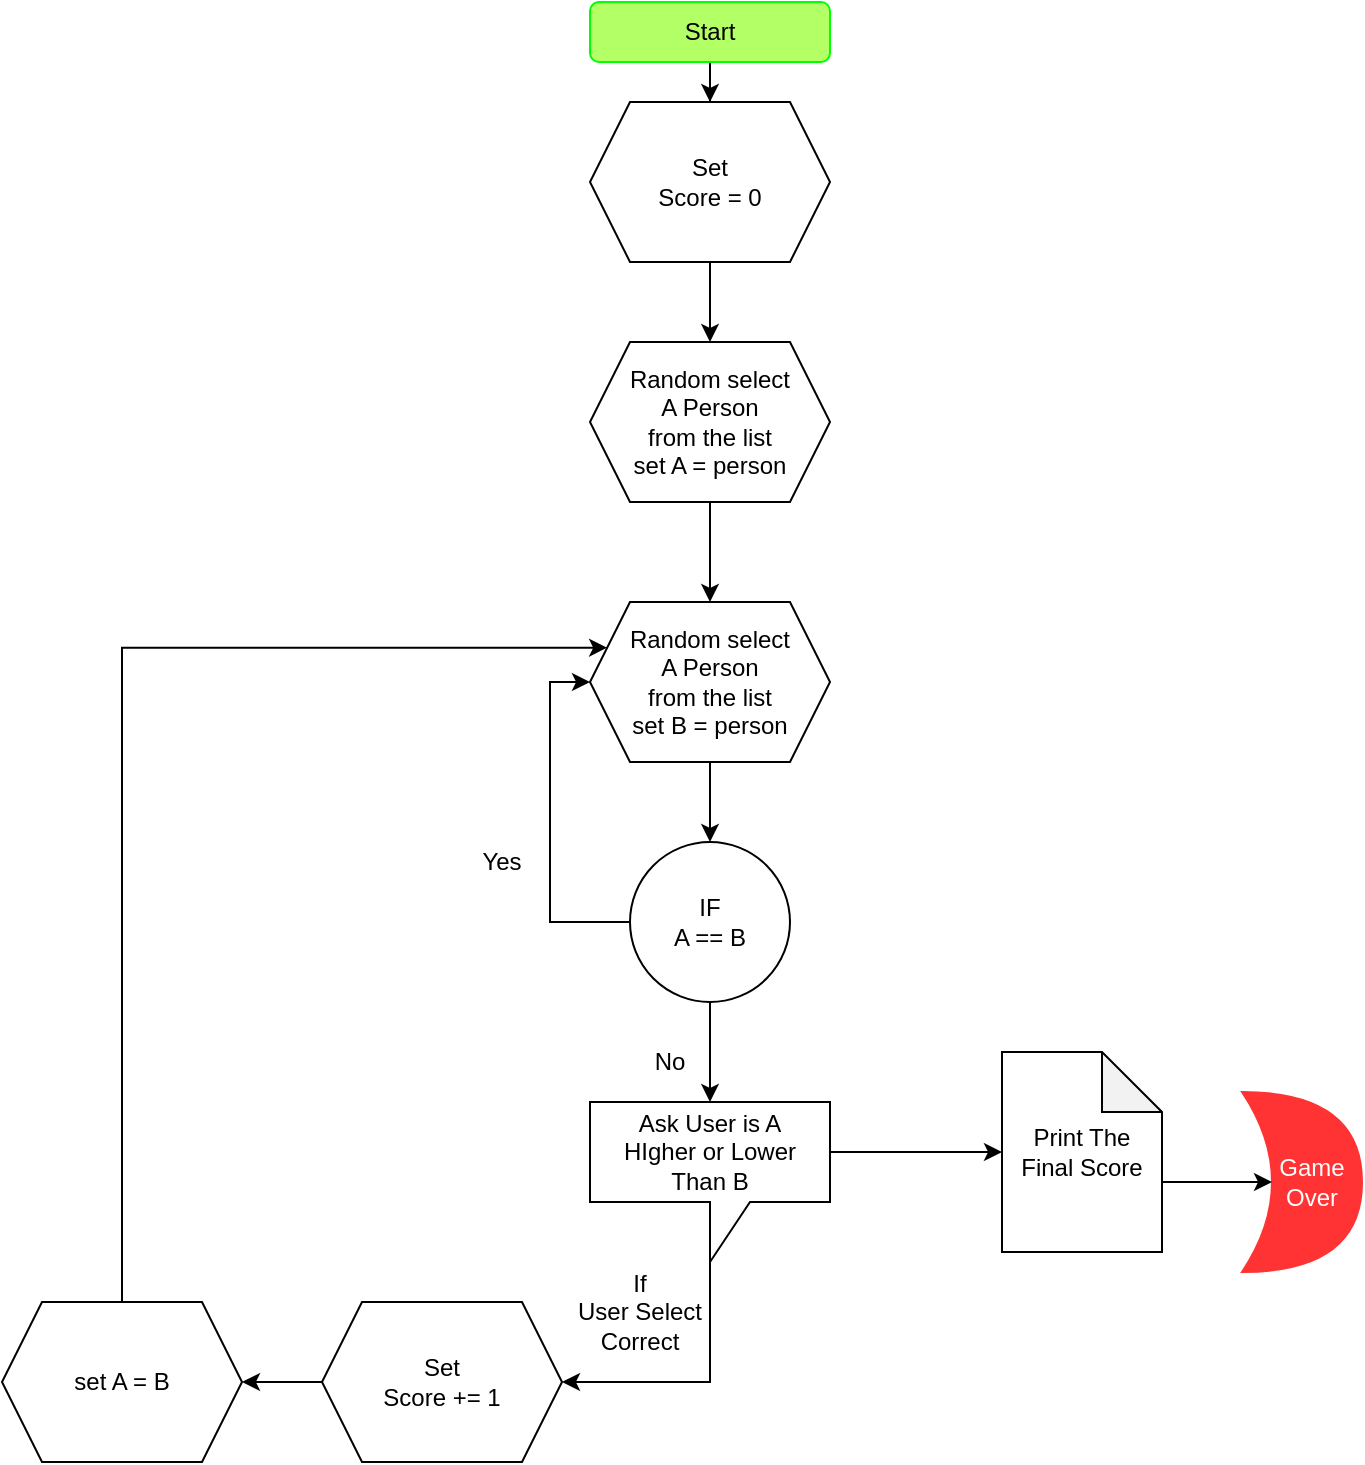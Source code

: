 <mxfile version="15.2.7" type="device"><diagram id="rOnQPfrvySljSZG6NofQ" name="Page-1"><mxGraphModel dx="1810" dy="1343" grid="1" gridSize="10" guides="1" tooltips="1" connect="1" arrows="1" fold="1" page="1" pageScale="1" pageWidth="827" pageHeight="1169" math="0" shadow="0"><root><mxCell id="0"/><mxCell id="1" parent="0"/><mxCell id="Un0S44XetgGX9AZPOJ8K-3" value="" style="edgeStyle=orthogonalEdgeStyle;rounded=0;orthogonalLoop=1;jettySize=auto;html=1;" edge="1" parent="1" source="Un0S44XetgGX9AZPOJ8K-1" target="Un0S44XetgGX9AZPOJ8K-2"><mxGeometry relative="1" as="geometry"/></mxCell><mxCell id="Un0S44XetgGX9AZPOJ8K-1" value="Start" style="rounded=1;whiteSpace=wrap;html=1;fillColor=#B3FF66;strokeColor=#00FF00;" vertex="1" parent="1"><mxGeometry x="354" y="20" width="120" height="30" as="geometry"/></mxCell><mxCell id="Un0S44XetgGX9AZPOJ8K-5" value="" style="edgeStyle=orthogonalEdgeStyle;rounded=0;orthogonalLoop=1;jettySize=auto;html=1;" edge="1" parent="1" source="Un0S44XetgGX9AZPOJ8K-2" target="Un0S44XetgGX9AZPOJ8K-4"><mxGeometry relative="1" as="geometry"/></mxCell><mxCell id="Un0S44XetgGX9AZPOJ8K-2" value="Set&lt;br&gt;Score = 0" style="shape=hexagon;perimeter=hexagonPerimeter2;whiteSpace=wrap;html=1;fixedSize=1;strokeColor=default;fillColor=#FFFFFF;" vertex="1" parent="1"><mxGeometry x="354" y="70" width="120" height="80" as="geometry"/></mxCell><mxCell id="Un0S44XetgGX9AZPOJ8K-7" value="" style="edgeStyle=orthogonalEdgeStyle;rounded=0;orthogonalLoop=1;jettySize=auto;html=1;" edge="1" parent="1" source="Un0S44XetgGX9AZPOJ8K-4" target="Un0S44XetgGX9AZPOJ8K-6"><mxGeometry relative="1" as="geometry"/></mxCell><mxCell id="Un0S44XetgGX9AZPOJ8K-4" value="Random select&lt;br&gt;A Person &lt;br&gt;from the list&lt;br&gt;set A = person" style="shape=hexagon;perimeter=hexagonPerimeter2;whiteSpace=wrap;html=1;fixedSize=1;strokeColor=default;fillColor=#FFFFFF;" vertex="1" parent="1"><mxGeometry x="354" y="190" width="120" height="80" as="geometry"/></mxCell><mxCell id="Un0S44XetgGX9AZPOJ8K-9" value="" style="edgeStyle=orthogonalEdgeStyle;rounded=0;orthogonalLoop=1;jettySize=auto;html=1;" edge="1" parent="1" source="Un0S44XetgGX9AZPOJ8K-6" target="Un0S44XetgGX9AZPOJ8K-8"><mxGeometry relative="1" as="geometry"/></mxCell><mxCell id="Un0S44XetgGX9AZPOJ8K-6" value="Random select&lt;br&gt;A Person &lt;br&gt;from the list&lt;br&gt;set B = person" style="shape=hexagon;perimeter=hexagonPerimeter2;whiteSpace=wrap;html=1;fixedSize=1;strokeColor=default;fillColor=#FFFFFF;" vertex="1" parent="1"><mxGeometry x="354" y="320" width="120" height="80" as="geometry"/></mxCell><mxCell id="Un0S44XetgGX9AZPOJ8K-10" style="edgeStyle=orthogonalEdgeStyle;rounded=0;orthogonalLoop=1;jettySize=auto;html=1;exitX=0;exitY=0.5;exitDx=0;exitDy=0;entryX=0;entryY=0.5;entryDx=0;entryDy=0;" edge="1" parent="1" source="Un0S44XetgGX9AZPOJ8K-8" target="Un0S44XetgGX9AZPOJ8K-6"><mxGeometry relative="1" as="geometry"/></mxCell><mxCell id="Un0S44XetgGX9AZPOJ8K-15" value="" style="edgeStyle=orthogonalEdgeStyle;rounded=0;orthogonalLoop=1;jettySize=auto;html=1;" edge="1" parent="1" source="Un0S44XetgGX9AZPOJ8K-8" target="Un0S44XetgGX9AZPOJ8K-14"><mxGeometry relative="1" as="geometry"/></mxCell><mxCell id="Un0S44XetgGX9AZPOJ8K-8" value="IF&lt;br&gt;A == B" style="ellipse;whiteSpace=wrap;html=1;aspect=fixed;strokeColor=default;fillColor=#FFFFFF;" vertex="1" parent="1"><mxGeometry x="374" y="440" width="80" height="80" as="geometry"/></mxCell><mxCell id="Un0S44XetgGX9AZPOJ8K-11" value="Yes" style="text;html=1;strokeColor=none;fillColor=none;align=center;verticalAlign=middle;whiteSpace=wrap;rounded=0;" vertex="1" parent="1"><mxGeometry x="290" y="440" width="40" height="20" as="geometry"/></mxCell><mxCell id="Un0S44XetgGX9AZPOJ8K-13" value="No" style="text;html=1;strokeColor=none;fillColor=none;align=center;verticalAlign=middle;whiteSpace=wrap;rounded=0;" vertex="1" parent="1"><mxGeometry x="374" y="540" width="40" height="20" as="geometry"/></mxCell><mxCell id="Un0S44XetgGX9AZPOJ8K-22" style="edgeStyle=orthogonalEdgeStyle;rounded=0;orthogonalLoop=1;jettySize=auto;html=1;exitX=0;exitY=0;exitDx=60;exitDy=80;exitPerimeter=0;entryX=1;entryY=0.5;entryDx=0;entryDy=0;" edge="1" parent="1" source="Un0S44XetgGX9AZPOJ8K-14" target="Un0S44XetgGX9AZPOJ8K-20"><mxGeometry relative="1" as="geometry"/></mxCell><mxCell id="Un0S44XetgGX9AZPOJ8K-31" style="edgeStyle=orthogonalEdgeStyle;rounded=0;orthogonalLoop=1;jettySize=auto;html=1;exitX=0;exitY=0;exitDx=120;exitDy=25;exitPerimeter=0;fontColor=#FFFFFF;" edge="1" parent="1" source="Un0S44XetgGX9AZPOJ8K-14" target="Un0S44XetgGX9AZPOJ8K-30"><mxGeometry relative="1" as="geometry"/></mxCell><mxCell id="Un0S44XetgGX9AZPOJ8K-14" value="Ask User is A &lt;br&gt;HIgher or Lower&lt;br&gt;Than B" style="shape=callout;whiteSpace=wrap;html=1;perimeter=calloutPerimeter;strokeColor=default;fillColor=#FFFFFF;" vertex="1" parent="1"><mxGeometry x="354" y="570" width="120" height="80" as="geometry"/></mxCell><mxCell id="Un0S44XetgGX9AZPOJ8K-23" style="edgeStyle=orthogonalEdgeStyle;rounded=0;orthogonalLoop=1;jettySize=auto;html=1;exitX=0.5;exitY=0;exitDx=0;exitDy=0;entryX=0;entryY=0.25;entryDx=0;entryDy=0;" edge="1" parent="1" source="Un0S44XetgGX9AZPOJ8K-18" target="Un0S44XetgGX9AZPOJ8K-6"><mxGeometry relative="1" as="geometry"><Array as="points"><mxPoint x="120" y="343"/></Array></mxGeometry></mxCell><mxCell id="Un0S44XetgGX9AZPOJ8K-18" value="set A = B" style="shape=hexagon;perimeter=hexagonPerimeter2;whiteSpace=wrap;html=1;fixedSize=1;strokeColor=default;fillColor=#FFFFFF;" vertex="1" parent="1"><mxGeometry x="60" y="670" width="120" height="80" as="geometry"/></mxCell><mxCell id="Un0S44XetgGX9AZPOJ8K-26" value="" style="edgeStyle=orthogonalEdgeStyle;rounded=0;orthogonalLoop=1;jettySize=auto;html=1;" edge="1" parent="1" source="Un0S44XetgGX9AZPOJ8K-20" target="Un0S44XetgGX9AZPOJ8K-18"><mxGeometry relative="1" as="geometry"/></mxCell><mxCell id="Un0S44XetgGX9AZPOJ8K-20" value="Set&lt;br&gt;Score += 1" style="shape=hexagon;perimeter=hexagonPerimeter2;whiteSpace=wrap;html=1;fixedSize=1;strokeColor=default;fillColor=#FFFFFF;" vertex="1" parent="1"><mxGeometry x="220" y="670" width="120" height="80" as="geometry"/></mxCell><mxCell id="Un0S44XetgGX9AZPOJ8K-24" value="If&lt;br&gt;User Select&lt;br&gt;Correct" style="text;html=1;strokeColor=none;fillColor=none;align=center;verticalAlign=middle;whiteSpace=wrap;rounded=0;" vertex="1" parent="1"><mxGeometry x="344" y="650" width="70" height="50" as="geometry"/></mxCell><mxCell id="Un0S44XetgGX9AZPOJ8K-27" value="&amp;nbsp; &amp;nbsp;Game&lt;br&gt;&amp;nbsp; &amp;nbsp;Over" style="shape=xor;whiteSpace=wrap;html=1;strokeColor=#FF3333;fillColor=#FF3333;fontColor=#FFFFFF;" vertex="1" parent="1"><mxGeometry x="680" y="565" width="60" height="90" as="geometry"/></mxCell><mxCell id="Un0S44XetgGX9AZPOJ8K-32" style="edgeStyle=orthogonalEdgeStyle;rounded=0;orthogonalLoop=1;jettySize=auto;html=1;exitX=0;exitY=0;exitDx=80;exitDy=65;exitPerimeter=0;entryX=0.25;entryY=0.5;entryDx=0;entryDy=0;entryPerimeter=0;fontColor=#FFFFFF;" edge="1" parent="1" source="Un0S44XetgGX9AZPOJ8K-30" target="Un0S44XetgGX9AZPOJ8K-27"><mxGeometry relative="1" as="geometry"/></mxCell><mxCell id="Un0S44XetgGX9AZPOJ8K-30" value="&lt;font color=&quot;#000000&quot;&gt;Print The&lt;br&gt;Final Score&lt;br&gt;&lt;/font&gt;" style="shape=note;whiteSpace=wrap;html=1;backgroundOutline=1;darkOpacity=0.05;fontColor=#FFFFFF;strokeColor=default;fillColor=default;" vertex="1" parent="1"><mxGeometry x="560" y="545" width="80" height="100" as="geometry"/></mxCell></root></mxGraphModel></diagram></mxfile>